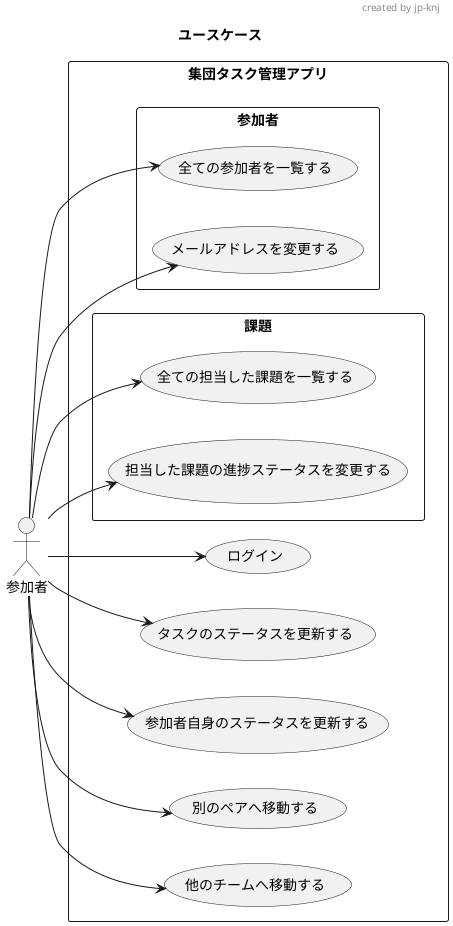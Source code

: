 @startuml
'https://plantuml.com/ja/use-case-diagram

title ユースケース
header created by jp-knj

left to right direction
actor "参加者" as Actor
rectangle 集団タスク管理アプリ {
  usecase "ログイン" as AuthenticationUC1
  Actor --> AuthenticationUC1

  rectangle 参加者 {
    usecase "全ての参加者を一覧する" as MemberGetAllUseCase
    Actor --> MemberGetAllUseCase

    usecase "メールアドレスを変更する" as MemberUpdateEmailUseCase
    Actor --> MemberUpdateEmailUseCase
  }

  rectangle 課題 {
    usecase "全ての担当した課題を一覧する" as TaskGetAllUseCase
    Actor --> TaskGetAllUseCase

    usecase "担当した課題の進捗ステータスを変更する" as TaskUpdateStatusUseCase
    Actor --> TaskUpdateStatusUseCase
  }

  usecase "タスクのステータスを更新する" as TaskUC2
  Actor --> TaskUC2

  usecase "参加者自身のステータスを更新する" as MemberUC1
  Actor --> MemberUC1

  usecase "別のペアへ移動する" as PairUC1
  Actor --> PairUC1

  usecase "他のチームへ移動する" as TeamUC1
  Actor --> TeamUC1
}
@enduml